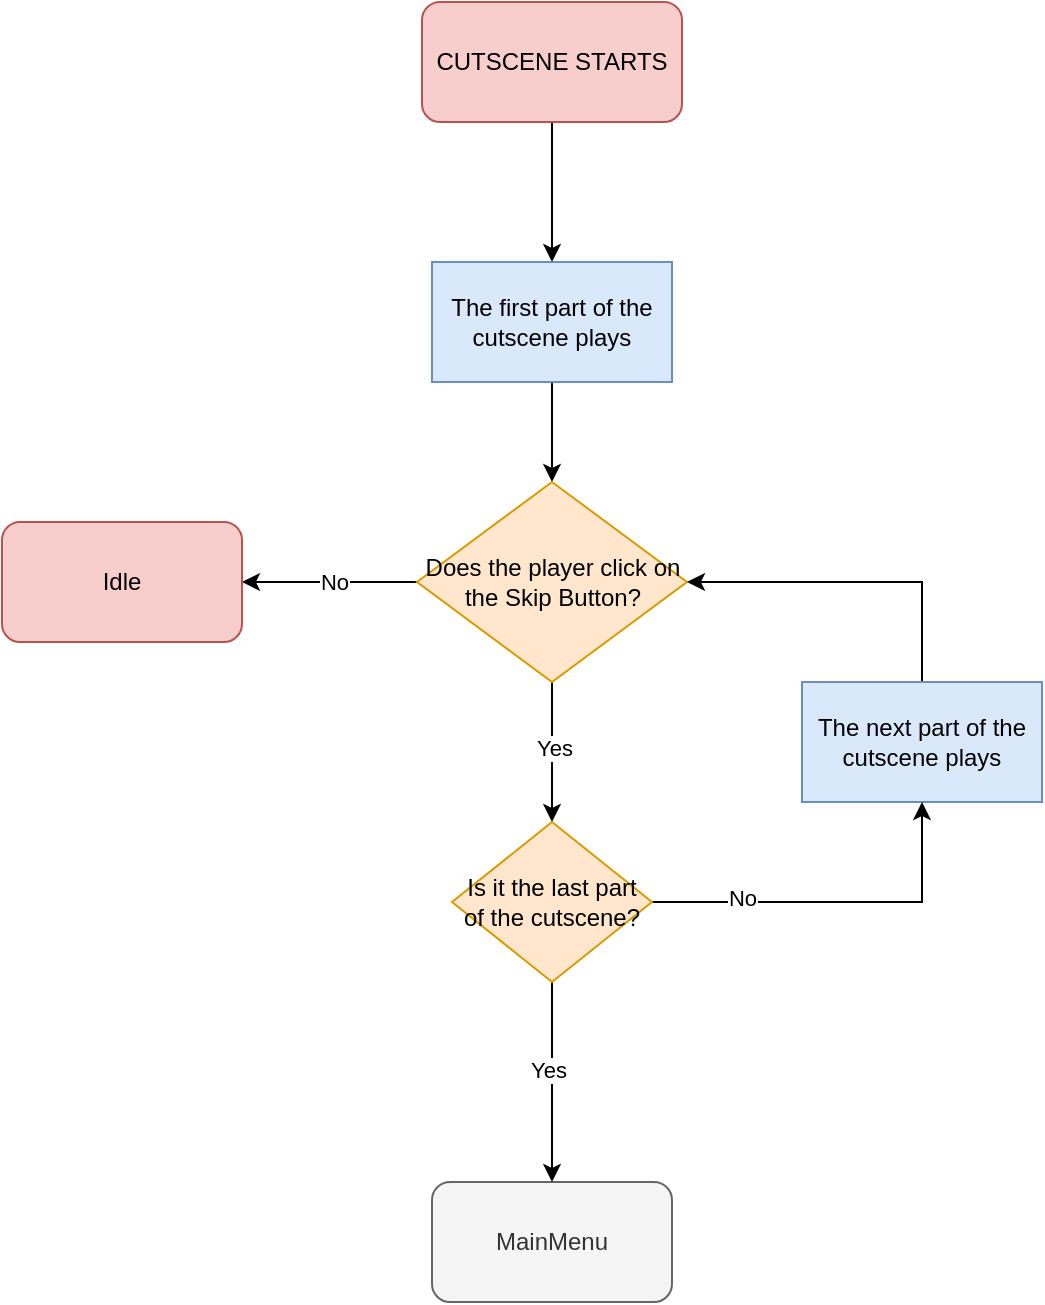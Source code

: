 <mxfile version="22.1.0" type="google">
  <diagram name="Pagina-1" id="g9bXBNuBf6WTCcqQKKs8">
    <mxGraphModel grid="1" page="1" gridSize="10" guides="1" tooltips="1" connect="1" arrows="1" fold="1" pageScale="1" pageWidth="827" pageHeight="1169" math="0" shadow="0">
      <root>
        <mxCell id="0" />
        <mxCell id="1" parent="0" />
        <mxCell id="epupeP6VROtLo_IqOHv0-24" style="edgeStyle=orthogonalEdgeStyle;rounded=0;orthogonalLoop=1;jettySize=auto;html=1;exitX=0.5;exitY=1;exitDx=0;exitDy=0;entryX=0.5;entryY=0;entryDx=0;entryDy=0;" edge="1" parent="1" source="epupeP6VROtLo_IqOHv0-11" target="epupeP6VROtLo_IqOHv0-12">
          <mxGeometry relative="1" as="geometry" />
        </mxCell>
        <mxCell id="epupeP6VROtLo_IqOHv0-11" value="CUTSCENE STARTS" style="rounded=1;whiteSpace=wrap;html=1;fillColor=#f8cecc;strokeColor=#b85450;" vertex="1" parent="1">
          <mxGeometry x="320" y="200" width="130" height="60" as="geometry" />
        </mxCell>
        <mxCell id="epupeP6VROtLo_IqOHv0-26" style="edgeStyle=orthogonalEdgeStyle;rounded=0;orthogonalLoop=1;jettySize=auto;html=1;exitX=0.5;exitY=1;exitDx=0;exitDy=0;entryX=0.5;entryY=0;entryDx=0;entryDy=0;" edge="1" parent="1" source="epupeP6VROtLo_IqOHv0-12" target="epupeP6VROtLo_IqOHv0-13">
          <mxGeometry relative="1" as="geometry" />
        </mxCell>
        <mxCell id="epupeP6VROtLo_IqOHv0-12" value="The first part of the cutscene plays" style="rounded=0;whiteSpace=wrap;html=1;fillColor=#dae8fc;strokeColor=#6c8ebf;" vertex="1" parent="1">
          <mxGeometry x="325" y="330" width="120" height="60" as="geometry" />
        </mxCell>
        <mxCell id="epupeP6VROtLo_IqOHv0-27" style="edgeStyle=orthogonalEdgeStyle;rounded=0;orthogonalLoop=1;jettySize=auto;html=1;exitX=0;exitY=0.5;exitDx=0;exitDy=0;entryX=1;entryY=0.5;entryDx=0;entryDy=0;" edge="1" parent="1" source="epupeP6VROtLo_IqOHv0-13" target="epupeP6VROtLo_IqOHv0-15">
          <mxGeometry relative="1" as="geometry" />
        </mxCell>
        <mxCell id="epupeP6VROtLo_IqOHv0-28" value="No" style="edgeLabel;html=1;align=center;verticalAlign=middle;resizable=0;points=[];" connectable="0" vertex="1" parent="epupeP6VROtLo_IqOHv0-27">
          <mxGeometry x="-0.055" y="3" relative="1" as="geometry">
            <mxPoint y="-3" as="offset" />
          </mxGeometry>
        </mxCell>
        <mxCell id="epupeP6VROtLo_IqOHv0-30" style="edgeStyle=orthogonalEdgeStyle;rounded=0;orthogonalLoop=1;jettySize=auto;html=1;exitX=0.5;exitY=1;exitDx=0;exitDy=0;entryX=0.5;entryY=0;entryDx=0;entryDy=0;" edge="1" parent="1" source="epupeP6VROtLo_IqOHv0-13" target="epupeP6VROtLo_IqOHv0-25">
          <mxGeometry relative="1" as="geometry" />
        </mxCell>
        <mxCell id="epupeP6VROtLo_IqOHv0-31" value="Yes" style="edgeLabel;html=1;align=center;verticalAlign=middle;resizable=0;points=[];" connectable="0" vertex="1" parent="epupeP6VROtLo_IqOHv0-30">
          <mxGeometry x="-0.065" y="1" relative="1" as="geometry">
            <mxPoint as="offset" />
          </mxGeometry>
        </mxCell>
        <mxCell id="epupeP6VROtLo_IqOHv0-13" value="Does the player click on the Skip Button?" style="rhombus;whiteSpace=wrap;html=1;fillColor=#ffe6cc;strokeColor=#d79b00;" vertex="1" parent="1">
          <mxGeometry x="317.5" y="440" width="135" height="100" as="geometry" />
        </mxCell>
        <mxCell id="epupeP6VROtLo_IqOHv0-15" value="Idle" style="rounded=1;whiteSpace=wrap;html=1;fillColor=#f8cecc;strokeColor=#b85450;" vertex="1" parent="1">
          <mxGeometry x="110" y="460" width="120" height="60" as="geometry" />
        </mxCell>
        <mxCell id="epupeP6VROtLo_IqOHv0-40" style="edgeStyle=orthogonalEdgeStyle;rounded=0;orthogonalLoop=1;jettySize=auto;html=1;exitX=0.5;exitY=0;exitDx=0;exitDy=0;entryX=1;entryY=0.5;entryDx=0;entryDy=0;" edge="1" parent="1" source="epupeP6VROtLo_IqOHv0-19" target="epupeP6VROtLo_IqOHv0-13">
          <mxGeometry relative="1" as="geometry" />
        </mxCell>
        <mxCell id="epupeP6VROtLo_IqOHv0-19" value="The next part of the cutscene plays" style="rounded=0;whiteSpace=wrap;html=1;fillColor=#dae8fc;strokeColor=#6c8ebf;" vertex="1" parent="1">
          <mxGeometry x="510" y="540" width="120" height="60" as="geometry" />
        </mxCell>
        <mxCell id="epupeP6VROtLo_IqOHv0-23" value="MainMenu" style="rounded=1;whiteSpace=wrap;html=1;fillColor=#f5f5f5;fontColor=#333333;strokeColor=#666666;" vertex="1" parent="1">
          <mxGeometry x="325" y="790" width="120" height="60" as="geometry" />
        </mxCell>
        <mxCell id="epupeP6VROtLo_IqOHv0-35" style="edgeStyle=orthogonalEdgeStyle;rounded=0;orthogonalLoop=1;jettySize=auto;html=1;exitX=0.5;exitY=1;exitDx=0;exitDy=0;entryX=0.5;entryY=0;entryDx=0;entryDy=0;" edge="1" parent="1" source="epupeP6VROtLo_IqOHv0-25" target="epupeP6VROtLo_IqOHv0-23">
          <mxGeometry relative="1" as="geometry" />
        </mxCell>
        <mxCell id="epupeP6VROtLo_IqOHv0-36" value="Yes" style="edgeLabel;html=1;align=center;verticalAlign=middle;resizable=0;points=[];" connectable="0" vertex="1" parent="epupeP6VROtLo_IqOHv0-35">
          <mxGeometry x="-0.117" y="-2" relative="1" as="geometry">
            <mxPoint as="offset" />
          </mxGeometry>
        </mxCell>
        <mxCell id="epupeP6VROtLo_IqOHv0-38" style="edgeStyle=orthogonalEdgeStyle;rounded=0;orthogonalLoop=1;jettySize=auto;html=1;exitX=1;exitY=0.5;exitDx=0;exitDy=0;entryX=0.5;entryY=1;entryDx=0;entryDy=0;" edge="1" parent="1" source="epupeP6VROtLo_IqOHv0-25" target="epupeP6VROtLo_IqOHv0-19">
          <mxGeometry relative="1" as="geometry" />
        </mxCell>
        <mxCell id="epupeP6VROtLo_IqOHv0-39" value="No" style="edgeLabel;html=1;align=center;verticalAlign=middle;resizable=0;points=[];" connectable="0" vertex="1" parent="epupeP6VROtLo_IqOHv0-38">
          <mxGeometry x="-0.513" y="2" relative="1" as="geometry">
            <mxPoint as="offset" />
          </mxGeometry>
        </mxCell>
        <mxCell id="epupeP6VROtLo_IqOHv0-25" value="Is it the last part of the cutscene?" style="rhombus;whiteSpace=wrap;html=1;fillColor=#ffe6cc;strokeColor=#d79b00;" vertex="1" parent="1">
          <mxGeometry x="335" y="610" width="100" height="80" as="geometry" />
        </mxCell>
      </root>
    </mxGraphModel>
  </diagram>
</mxfile>
